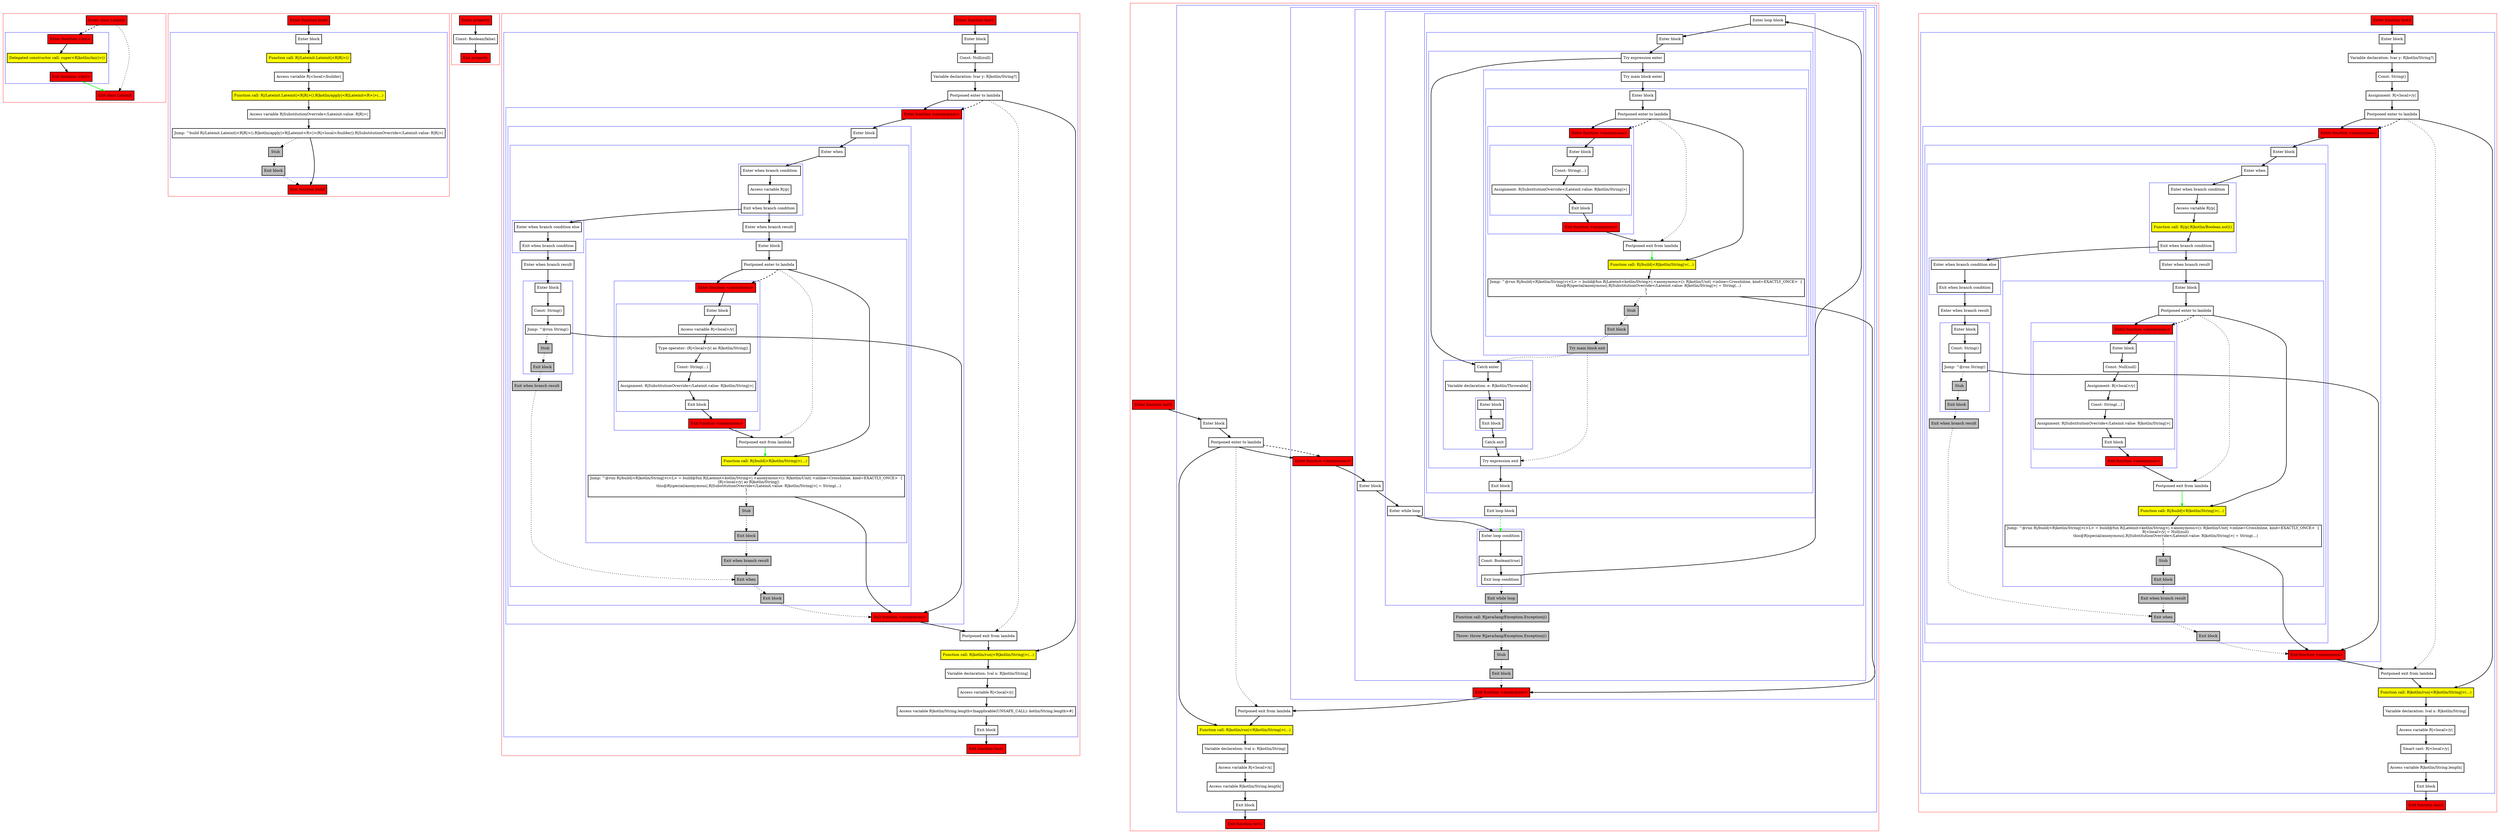 digraph postponedLambdaInReturn_kt {
    graph [nodesep=3]
    node [shape=box penwidth=2]
    edge [penwidth=2]

    subgraph cluster_0 {
        color=red
        0 [label="Enter class Lateinit" style="filled" fillcolor=red];
        subgraph cluster_1 {
            color=blue
            1 [label="Enter function <init>" style="filled" fillcolor=red];
            2 [label="Delegated constructor call: super<R|kotlin/Any|>()" style="filled" fillcolor=yellow];
            3 [label="Exit function <init>" style="filled" fillcolor=red];
        }
        4 [label="Exit class Lateinit" style="filled" fillcolor=red];
    }
    0 -> {4} [style=dotted];
    0 -> {1} [style=dashed];
    1 -> {2};
    2 -> {3};
    3 -> {4} [color=green];

    subgraph cluster_2 {
        color=red
        5 [label="Enter function build" style="filled" fillcolor=red];
        subgraph cluster_3 {
            color=blue
            6 [label="Enter block"];
            7 [label="Function call: R|/Lateinit.Lateinit|<R|R|>()" style="filled" fillcolor=yellow];
            8 [label="Access variable R|<local>/builder|"];
            9 [label="Function call: R|/Lateinit.Lateinit|<R|R|>().R|kotlin/apply|<R|Lateinit<R>|>(...)" style="filled" fillcolor=yellow];
            10 [label="Access variable R|SubstitutionOverride</Lateinit.value: R|R|>|"];
            11 [label="Jump: ^build R|/Lateinit.Lateinit|<R|R|>().R|kotlin/apply|<R|Lateinit<R>|>(R|<local>/builder|).R|SubstitutionOverride</Lateinit.value: R|R|>|"];
            12 [label="Stub" style="filled" fillcolor=gray];
            13 [label="Exit block" style="filled" fillcolor=gray];
        }
        14 [label="Exit function build" style="filled" fillcolor=red];
    }
    5 -> {6};
    6 -> {7};
    7 -> {8};
    8 -> {9};
    9 -> {10};
    10 -> {11};
    11 -> {14};
    11 -> {12} [style=dotted];
    12 -> {13} [style=dotted];
    13 -> {14} [style=dotted];

    subgraph cluster_4 {
        color=red
        15 [label="Enter property" style="filled" fillcolor=red];
        16 [label="Const: Boolean(false)"];
        17 [label="Exit property" style="filled" fillcolor=red];
    }
    15 -> {16};
    16 -> {17};

    subgraph cluster_5 {
        color=red
        18 [label="Enter function test1" style="filled" fillcolor=red];
        subgraph cluster_6 {
            color=blue
            19 [label="Enter block"];
            20 [label="Const: Null(null)"];
            21 [label="Variable declaration: lvar y: R|kotlin/String?|"];
            22 [label="Postponed enter to lambda"];
            subgraph cluster_7 {
                color=blue
                23 [label="Enter function <anonymous>" style="filled" fillcolor=red];
                subgraph cluster_8 {
                    color=blue
                    24 [label="Enter block"];
                    subgraph cluster_9 {
                        color=blue
                        25 [label="Enter when"];
                        subgraph cluster_10 {
                            color=blue
                            26 [label="Enter when branch condition "];
                            27 [label="Access variable R|/p|"];
                            28 [label="Exit when branch condition"];
                        }
                        subgraph cluster_11 {
                            color=blue
                            29 [label="Enter when branch condition else"];
                            30 [label="Exit when branch condition"];
                        }
                        31 [label="Enter when branch result"];
                        subgraph cluster_12 {
                            color=blue
                            32 [label="Enter block"];
                            33 [label="Const: String()"];
                            34 [label="Jump: ^@run String()"];
                            35 [label="Stub" style="filled" fillcolor=gray];
                            36 [label="Exit block" style="filled" fillcolor=gray];
                        }
                        37 [label="Exit when branch result" style="filled" fillcolor=gray];
                        38 [label="Enter when branch result"];
                        subgraph cluster_13 {
                            color=blue
                            39 [label="Enter block"];
                            40 [label="Postponed enter to lambda"];
                            subgraph cluster_14 {
                                color=blue
                                41 [label="Enter function <anonymous>" style="filled" fillcolor=red];
                                subgraph cluster_15 {
                                    color=blue
                                    42 [label="Enter block"];
                                    43 [label="Access variable R|<local>/y|"];
                                    44 [label="Type operator: (R|<local>/y| as R|kotlin/String|)"];
                                    45 [label="Const: String(...)"];
                                    46 [label="Assignment: R|SubstitutionOverride</Lateinit.value: R|kotlin/String|>|"];
                                    47 [label="Exit block"];
                                }
                                48 [label="Exit function <anonymous>" style="filled" fillcolor=red];
                            }
                            49 [label="Postponed exit from lambda"];
                            50 [label="Function call: R|/build|<R|kotlin/String|>(...)" style="filled" fillcolor=yellow];
                            51 [label="Jump: ^@run R|/build|<R|kotlin/String|>(<L> = build@fun R|Lateinit<kotlin/String>|.<anonymous>(): R|kotlin/Unit| <inline=CrossInline, kind=EXACTLY_ONCE>  {
    (R|<local>/y| as R|kotlin/String|)
    this@R|special/anonymous|.R|SubstitutionOverride</Lateinit.value: R|kotlin/String|>| = String(...)
}
)"];
                            52 [label="Stub" style="filled" fillcolor=gray];
                            53 [label="Exit block" style="filled" fillcolor=gray];
                        }
                        54 [label="Exit when branch result" style="filled" fillcolor=gray];
                        55 [label="Exit when" style="filled" fillcolor=gray];
                    }
                    56 [label="Exit block" style="filled" fillcolor=gray];
                }
                57 [label="Exit function <anonymous>" style="filled" fillcolor=red];
            }
            58 [label="Postponed exit from lambda"];
            59 [label="Function call: R|kotlin/run|<R|kotlin/String|>(...)" style="filled" fillcolor=yellow];
            60 [label="Variable declaration: lval x: R|kotlin/String|"];
            61 [label="Access variable R|<local>/y|"];
            62 [label="Access variable R|kotlin/String.length<Inapplicable(UNSAFE_CALL): kotlin/String.length>#|"];
            63 [label="Exit block"];
        }
        64 [label="Exit function test1" style="filled" fillcolor=red];
    }
    18 -> {19};
    19 -> {20};
    20 -> {21};
    21 -> {22};
    22 -> {23 59};
    22 -> {58} [style=dotted];
    22 -> {23} [style=dashed];
    23 -> {24};
    24 -> {25};
    25 -> {26};
    26 -> {27};
    27 -> {28};
    28 -> {29 38};
    29 -> {30};
    30 -> {31};
    31 -> {32};
    32 -> {33};
    33 -> {34};
    34 -> {57};
    34 -> {35} [style=dotted];
    35 -> {36} [style=dotted];
    36 -> {37} [style=dotted];
    37 -> {55} [style=dotted];
    38 -> {39};
    39 -> {40};
    40 -> {41 50};
    40 -> {49} [style=dotted];
    40 -> {41} [style=dashed];
    41 -> {42};
    42 -> {43};
    43 -> {44};
    44 -> {45};
    45 -> {46};
    46 -> {47};
    47 -> {48};
    48 -> {49};
    49 -> {50} [color=green];
    50 -> {51};
    51 -> {57};
    51 -> {52} [style=dotted];
    52 -> {53} [style=dotted];
    53 -> {54} [style=dotted];
    54 -> {55} [style=dotted];
    55 -> {56} [style=dotted];
    56 -> {57} [style=dotted];
    57 -> {58};
    58 -> {59};
    59 -> {60};
    60 -> {61};
    61 -> {62};
    62 -> {63};
    63 -> {64};

    subgraph cluster_16 {
        color=red
        65 [label="Enter function test2" style="filled" fillcolor=red];
        subgraph cluster_17 {
            color=blue
            66 [label="Enter block"];
            67 [label="Postponed enter to lambda"];
            subgraph cluster_18 {
                color=blue
                68 [label="Enter function <anonymous>" style="filled" fillcolor=red];
                subgraph cluster_19 {
                    color=blue
                    69 [label="Enter block"];
                    subgraph cluster_20 {
                        color=blue
                        70 [label="Enter while loop"];
                        subgraph cluster_21 {
                            color=blue
                            71 [label="Enter loop condition"];
                            72 [label="Const: Boolean(true)"];
                            73 [label="Exit loop condition"];
                        }
                        subgraph cluster_22 {
                            color=blue
                            74 [label="Enter loop block"];
                            subgraph cluster_23 {
                                color=blue
                                75 [label="Enter block"];
                                subgraph cluster_24 {
                                    color=blue
                                    76 [label="Try expression enter"];
                                    subgraph cluster_25 {
                                        color=blue
                                        77 [label="Try main block enter"];
                                        subgraph cluster_26 {
                                            color=blue
                                            78 [label="Enter block"];
                                            79 [label="Postponed enter to lambda"];
                                            subgraph cluster_27 {
                                                color=blue
                                                80 [label="Enter function <anonymous>" style="filled" fillcolor=red];
                                                subgraph cluster_28 {
                                                    color=blue
                                                    81 [label="Enter block"];
                                                    82 [label="Const: String(...)"];
                                                    83 [label="Assignment: R|SubstitutionOverride</Lateinit.value: R|kotlin/String|>|"];
                                                    84 [label="Exit block"];
                                                }
                                                85 [label="Exit function <anonymous>" style="filled" fillcolor=red];
                                            }
                                            86 [label="Postponed exit from lambda"];
                                            87 [label="Function call: R|/build|<R|kotlin/String|>(...)" style="filled" fillcolor=yellow];
                                            88 [label="Jump: ^@run R|/build|<R|kotlin/String|>(<L> = build@fun R|Lateinit<kotlin/String>|.<anonymous>(): R|kotlin/Unit| <inline=CrossInline, kind=EXACTLY_ONCE>  {
    this@R|special/anonymous|.R|SubstitutionOverride</Lateinit.value: R|kotlin/String|>| = String(...)
}
)"];
                                            89 [label="Stub" style="filled" fillcolor=gray];
                                            90 [label="Exit block" style="filled" fillcolor=gray];
                                        }
                                        91 [label="Try main block exit" style="filled" fillcolor=gray];
                                    }
                                    subgraph cluster_29 {
                                        color=blue
                                        92 [label="Catch enter"];
                                        93 [label="Variable declaration: e: R|kotlin/Throwable|"];
                                        subgraph cluster_30 {
                                            color=blue
                                            94 [label="Enter block"];
                                            95 [label="Exit block"];
                                        }
                                        96 [label="Catch exit"];
                                    }
                                    97 [label="Try expression exit"];
                                }
                                98 [label="Exit block"];
                            }
                            99 [label="Exit loop block"];
                        }
                        100 [label="Exit while loop" style="filled" fillcolor=gray];
                    }
                    101 [label="Function call: R|java/lang/Exception.Exception|()" style="filled" fillcolor=gray];
                    102 [label="Throw: throw R|java/lang/Exception.Exception|()" style="filled" fillcolor=gray];
                    103 [label="Stub" style="filled" fillcolor=gray];
                    104 [label="Exit block" style="filled" fillcolor=gray];
                }
                105 [label="Exit function <anonymous>" style="filled" fillcolor=red];
            }
            106 [label="Postponed exit from lambda"];
            107 [label="Function call: R|kotlin/run|<R|kotlin/String|>(...)" style="filled" fillcolor=yellow];
            108 [label="Variable declaration: lval x: R|kotlin/String|"];
            109 [label="Access variable R|<local>/x|"];
            110 [label="Access variable R|kotlin/String.length|"];
            111 [label="Exit block"];
        }
        112 [label="Exit function test2" style="filled" fillcolor=red];
    }
    65 -> {66};
    66 -> {67};
    67 -> {68 107};
    67 -> {106} [style=dotted];
    67 -> {68} [style=dashed];
    68 -> {69};
    69 -> {70};
    70 -> {71};
    71 -> {72};
    72 -> {73};
    73 -> {74};
    73 -> {100} [style=dotted];
    74 -> {75};
    75 -> {76};
    76 -> {77 92};
    77 -> {78};
    78 -> {79};
    79 -> {80 87};
    79 -> {86} [style=dotted];
    79 -> {80} [style=dashed];
    80 -> {81};
    81 -> {82};
    82 -> {83};
    83 -> {84};
    84 -> {85};
    85 -> {86};
    86 -> {87} [color=green];
    87 -> {88};
    88 -> {105};
    88 -> {89} [style=dotted];
    89 -> {90} [style=dotted];
    90 -> {91} [style=dotted];
    91 -> {92 97} [style=dotted];
    92 -> {93};
    93 -> {94};
    94 -> {95};
    95 -> {96};
    96 -> {97};
    97 -> {98};
    98 -> {99};
    99 -> {71} [color=green style=dashed];
    100 -> {101} [style=dotted];
    101 -> {102} [style=dotted];
    102 -> {103} [style=dotted];
    103 -> {104} [style=dotted];
    104 -> {105} [style=dotted];
    105 -> {106};
    106 -> {107};
    107 -> {108};
    108 -> {109};
    109 -> {110};
    110 -> {111};
    111 -> {112};

    subgraph cluster_31 {
        color=red
        113 [label="Enter function test3" style="filled" fillcolor=red];
        subgraph cluster_32 {
            color=blue
            114 [label="Enter block"];
            115 [label="Variable declaration: lvar y: R|kotlin/String?|"];
            116 [label="Const: String()"];
            117 [label="Assignment: R|<local>/y|"];
            118 [label="Postponed enter to lambda"];
            subgraph cluster_33 {
                color=blue
                119 [label="Enter function <anonymous>" style="filled" fillcolor=red];
                subgraph cluster_34 {
                    color=blue
                    120 [label="Enter block"];
                    subgraph cluster_35 {
                        color=blue
                        121 [label="Enter when"];
                        subgraph cluster_36 {
                            color=blue
                            122 [label="Enter when branch condition "];
                            123 [label="Access variable R|/p|"];
                            124 [label="Function call: R|/p|.R|kotlin/Boolean.not|()" style="filled" fillcolor=yellow];
                            125 [label="Exit when branch condition"];
                        }
                        subgraph cluster_37 {
                            color=blue
                            126 [label="Enter when branch condition else"];
                            127 [label="Exit when branch condition"];
                        }
                        128 [label="Enter when branch result"];
                        subgraph cluster_38 {
                            color=blue
                            129 [label="Enter block"];
                            130 [label="Const: String()"];
                            131 [label="Jump: ^@run String()"];
                            132 [label="Stub" style="filled" fillcolor=gray];
                            133 [label="Exit block" style="filled" fillcolor=gray];
                        }
                        134 [label="Exit when branch result" style="filled" fillcolor=gray];
                        135 [label="Enter when branch result"];
                        subgraph cluster_39 {
                            color=blue
                            136 [label="Enter block"];
                            137 [label="Postponed enter to lambda"];
                            subgraph cluster_40 {
                                color=blue
                                138 [label="Enter function <anonymous>" style="filled" fillcolor=red];
                                subgraph cluster_41 {
                                    color=blue
                                    139 [label="Enter block"];
                                    140 [label="Const: Null(null)"];
                                    141 [label="Assignment: R|<local>/y|"];
                                    142 [label="Const: String(...)"];
                                    143 [label="Assignment: R|SubstitutionOverride</Lateinit.value: R|kotlin/String|>|"];
                                    144 [label="Exit block"];
                                }
                                145 [label="Exit function <anonymous>" style="filled" fillcolor=red];
                            }
                            146 [label="Postponed exit from lambda"];
                            147 [label="Function call: R|/build|<R|kotlin/String|>(...)" style="filled" fillcolor=yellow];
                            148 [label="Jump: ^@run R|/build|<R|kotlin/String|>(<L> = build@fun R|Lateinit<kotlin/String>|.<anonymous>(): R|kotlin/Unit| <inline=CrossInline, kind=EXACTLY_ONCE>  {
    R|<local>/y| = Null(null)
    this@R|special/anonymous|.R|SubstitutionOverride</Lateinit.value: R|kotlin/String|>| = String(...)
}
)"];
                            149 [label="Stub" style="filled" fillcolor=gray];
                            150 [label="Exit block" style="filled" fillcolor=gray];
                        }
                        151 [label="Exit when branch result" style="filled" fillcolor=gray];
                        152 [label="Exit when" style="filled" fillcolor=gray];
                    }
                    153 [label="Exit block" style="filled" fillcolor=gray];
                }
                154 [label="Exit function <anonymous>" style="filled" fillcolor=red];
            }
            155 [label="Postponed exit from lambda"];
            156 [label="Function call: R|kotlin/run|<R|kotlin/String|>(...)" style="filled" fillcolor=yellow];
            157 [label="Variable declaration: lval x: R|kotlin/String|"];
            158 [label="Access variable R|<local>/y|"];
            159 [label="Smart cast: R|<local>/y|"];
            160 [label="Access variable R|kotlin/String.length|"];
            161 [label="Exit block"];
        }
        162 [label="Exit function test3" style="filled" fillcolor=red];
    }
    113 -> {114};
    114 -> {115};
    115 -> {116};
    116 -> {117};
    117 -> {118};
    118 -> {119 156};
    118 -> {155} [style=dotted];
    118 -> {119} [style=dashed];
    119 -> {120};
    120 -> {121};
    121 -> {122};
    122 -> {123};
    123 -> {124};
    124 -> {125};
    125 -> {126 135};
    126 -> {127};
    127 -> {128};
    128 -> {129};
    129 -> {130};
    130 -> {131};
    131 -> {154};
    131 -> {132} [style=dotted];
    132 -> {133} [style=dotted];
    133 -> {134} [style=dotted];
    134 -> {152} [style=dotted];
    135 -> {136};
    136 -> {137};
    137 -> {138 147};
    137 -> {146} [style=dotted];
    137 -> {138} [style=dashed];
    138 -> {139};
    139 -> {140};
    140 -> {141};
    141 -> {142};
    142 -> {143};
    143 -> {144};
    144 -> {145};
    145 -> {146};
    146 -> {147} [color=green];
    147 -> {148};
    148 -> {154};
    148 -> {149} [style=dotted];
    149 -> {150} [style=dotted];
    150 -> {151} [style=dotted];
    151 -> {152} [style=dotted];
    152 -> {153} [style=dotted];
    153 -> {154} [style=dotted];
    154 -> {155};
    155 -> {156};
    156 -> {157};
    157 -> {158};
    158 -> {159};
    159 -> {160};
    160 -> {161};
    161 -> {162};

}
